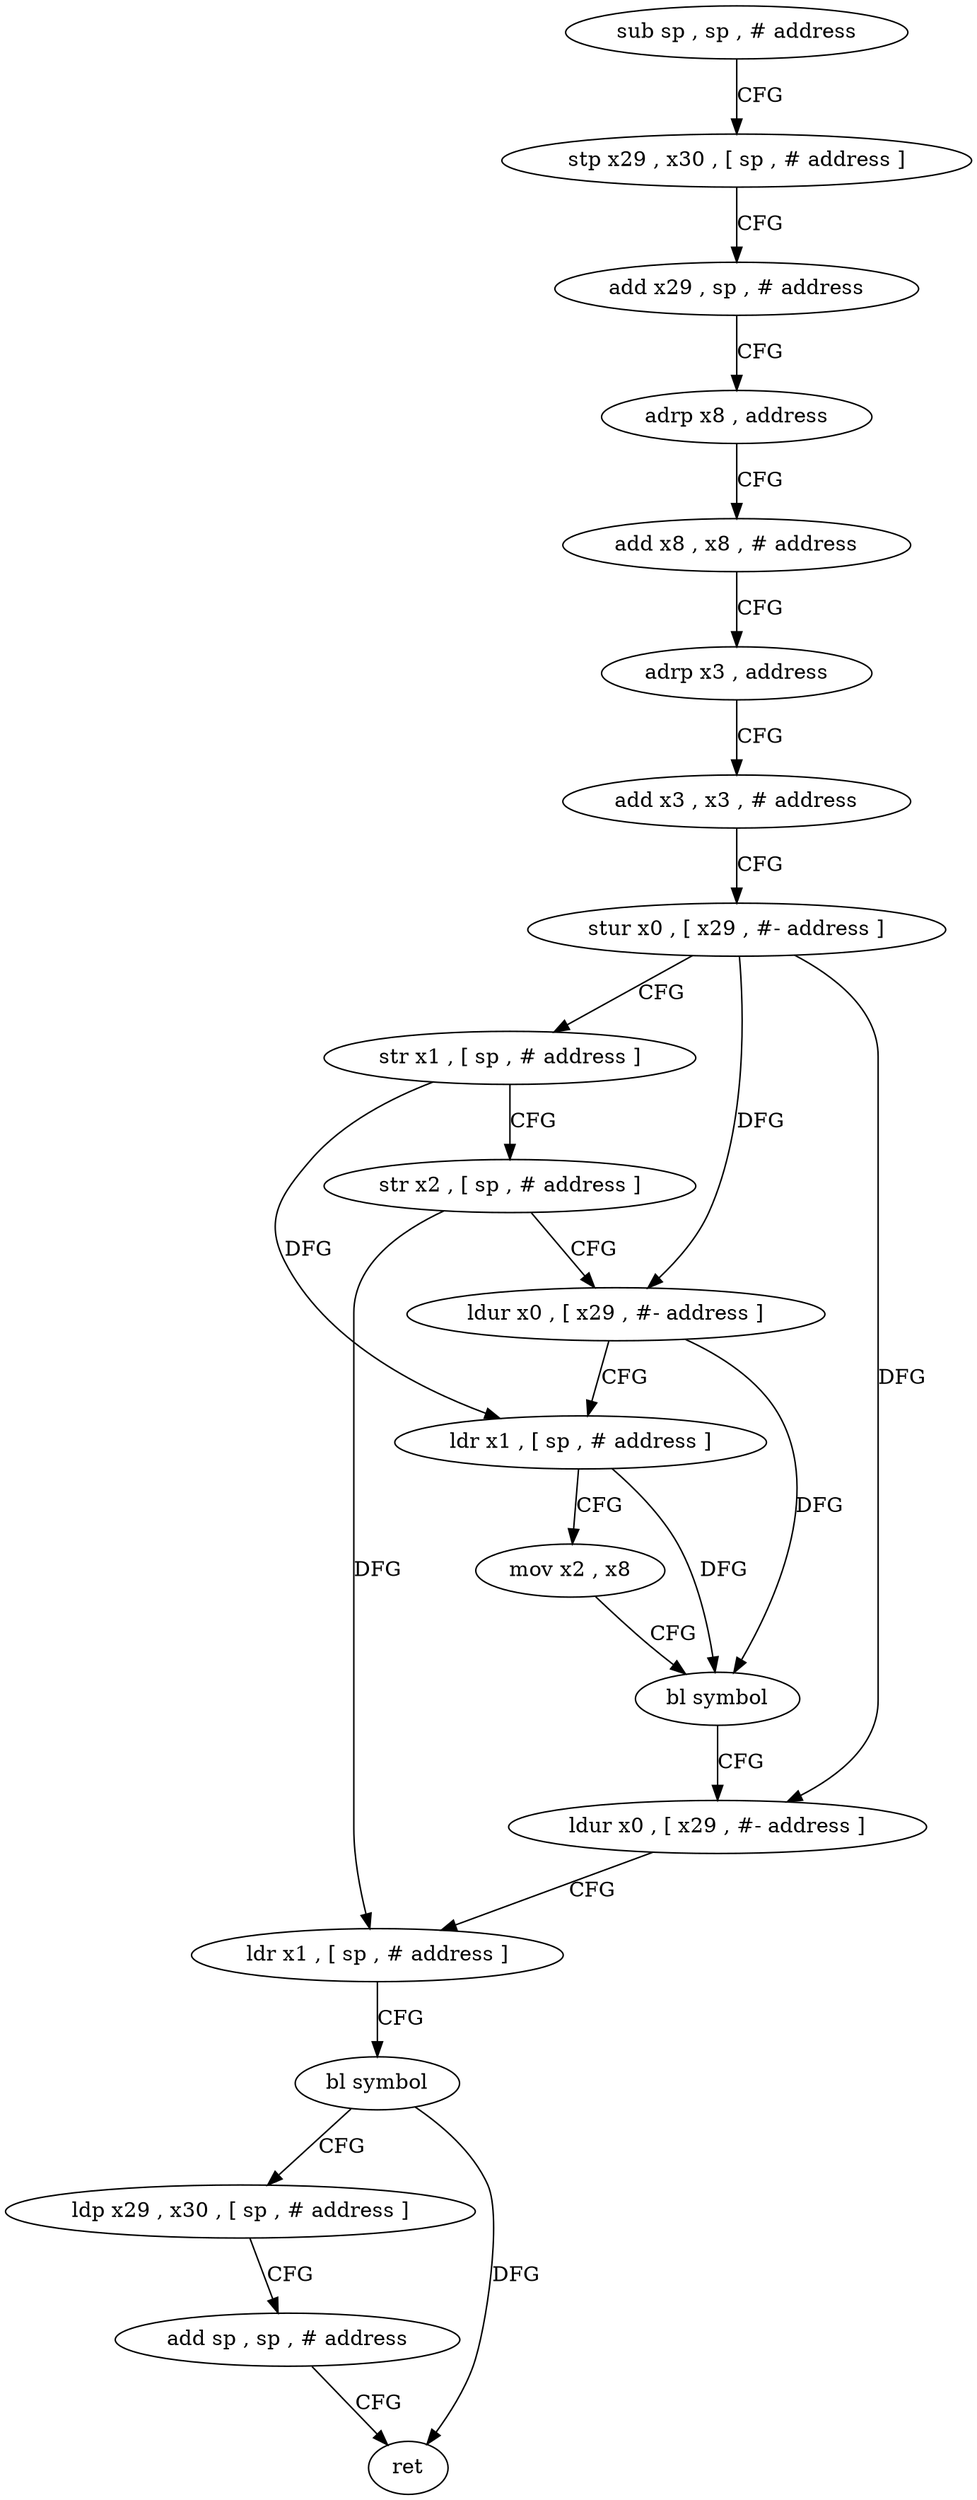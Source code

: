 digraph "func" {
"4213132" [label = "sub sp , sp , # address" ]
"4213136" [label = "stp x29 , x30 , [ sp , # address ]" ]
"4213140" [label = "add x29 , sp , # address" ]
"4213144" [label = "adrp x8 , address" ]
"4213148" [label = "add x8 , x8 , # address" ]
"4213152" [label = "adrp x3 , address" ]
"4213156" [label = "add x3 , x3 , # address" ]
"4213160" [label = "stur x0 , [ x29 , #- address ]" ]
"4213164" [label = "str x1 , [ sp , # address ]" ]
"4213168" [label = "str x2 , [ sp , # address ]" ]
"4213172" [label = "ldur x0 , [ x29 , #- address ]" ]
"4213176" [label = "ldr x1 , [ sp , # address ]" ]
"4213180" [label = "mov x2 , x8" ]
"4213184" [label = "bl symbol" ]
"4213188" [label = "ldur x0 , [ x29 , #- address ]" ]
"4213192" [label = "ldr x1 , [ sp , # address ]" ]
"4213196" [label = "bl symbol" ]
"4213200" [label = "ldp x29 , x30 , [ sp , # address ]" ]
"4213204" [label = "add sp , sp , # address" ]
"4213208" [label = "ret" ]
"4213132" -> "4213136" [ label = "CFG" ]
"4213136" -> "4213140" [ label = "CFG" ]
"4213140" -> "4213144" [ label = "CFG" ]
"4213144" -> "4213148" [ label = "CFG" ]
"4213148" -> "4213152" [ label = "CFG" ]
"4213152" -> "4213156" [ label = "CFG" ]
"4213156" -> "4213160" [ label = "CFG" ]
"4213160" -> "4213164" [ label = "CFG" ]
"4213160" -> "4213172" [ label = "DFG" ]
"4213160" -> "4213188" [ label = "DFG" ]
"4213164" -> "4213168" [ label = "CFG" ]
"4213164" -> "4213176" [ label = "DFG" ]
"4213168" -> "4213172" [ label = "CFG" ]
"4213168" -> "4213192" [ label = "DFG" ]
"4213172" -> "4213176" [ label = "CFG" ]
"4213172" -> "4213184" [ label = "DFG" ]
"4213176" -> "4213180" [ label = "CFG" ]
"4213176" -> "4213184" [ label = "DFG" ]
"4213180" -> "4213184" [ label = "CFG" ]
"4213184" -> "4213188" [ label = "CFG" ]
"4213188" -> "4213192" [ label = "CFG" ]
"4213192" -> "4213196" [ label = "CFG" ]
"4213196" -> "4213200" [ label = "CFG" ]
"4213196" -> "4213208" [ label = "DFG" ]
"4213200" -> "4213204" [ label = "CFG" ]
"4213204" -> "4213208" [ label = "CFG" ]
}
